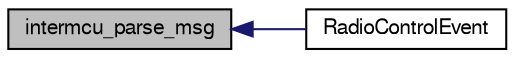 digraph "intermcu_parse_msg"
{
  edge [fontname="FreeSans",fontsize="10",labelfontname="FreeSans",labelfontsize="10"];
  node [fontname="FreeSans",fontsize="10",shape=record];
  rankdir="LR";
  Node1 [label="intermcu_parse_msg",height=0.2,width=0.4,color="black", fillcolor="grey75", style="filled", fontcolor="black"];
  Node1 -> Node2 [dir="back",color="midnightblue",fontsize="10",style="solid",fontname="FreeSans"];
  Node2 [label="RadioControlEvent",height=0.2,width=0.4,color="black", fillcolor="white", style="filled",URL="$intermcu__ap_8h.html#af92639a882c9a02ecc422e3ba96c1274"];
}
